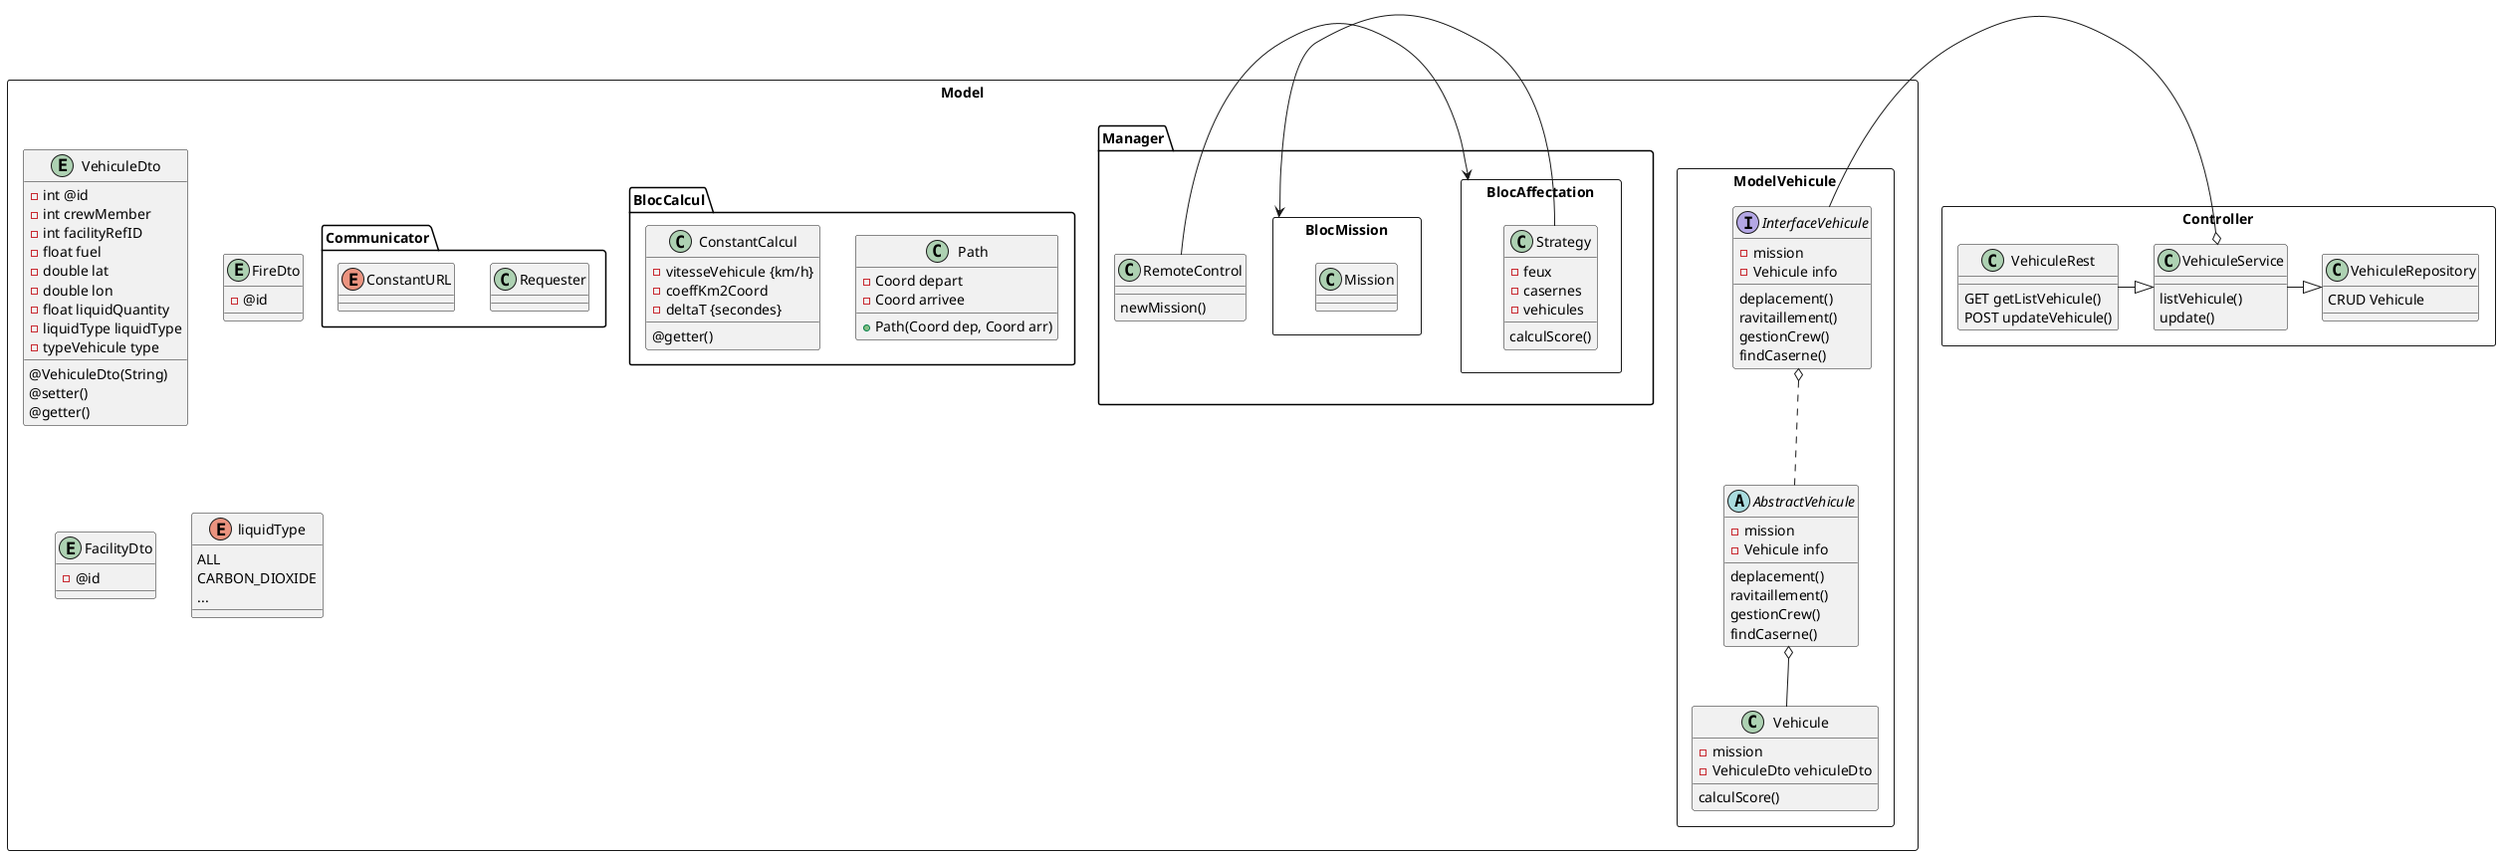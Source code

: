 @startuml

package Model <<Rectangle>> {
    entity VehiculeDto {
      - int @id
      - int crewMember
      - int facilityRefID
      - float fuel
      - double lat
      - double lon
      - float liquidQuantity
      - liquidType liquidType
      - typeVehicule type

        @VehiculeDto(String)
      @setter()
      @getter()
    }

    entity FireDto {
        - @id
    }
    entity FacilityDto {
        - @id
    }

    enum liquidType {
        ALL
        CARBON_DIOXIDE
        ...
    }

    package ModelVehicule <<rectangle>> {
        interface InterfaceVehicule {
            - mission
            - Vehicule info
            deplacement()
            ravitaillement()
            gestionCrew()
            findCaserne()
        }

        abstract AbstractVehicule {
            - mission
            - Vehicule info
            deplacement()
            ravitaillement()
            gestionCrew()
            findCaserne()
        }

        class Vehicule {
            - mission
            - VehiculeDto vehiculeDto
            calculScore()
        }

        InterfaceVehicule o.. AbstractVehicule
        AbstractVehicule o-- Vehicule
    }

    package Manager <<Folder>> {

        class RemoteControl {
            newMission()
        }

        package BlocAffectation <<rectangle>> {
            class Strategy {
                - feux
                - casernes
                - vehicules
                calculScore()
            }
        }

        package BlocMission <<rectangle>> {
            class Mission {
            }
        }

        RemoteControl -> BlocAffectation
        Strategy -> BlocMission

    }

    package BlocCalcul <<Folder>> {
        class Path {
            - Coord depart
            - Coord arrivee
            + Path(Coord dep, Coord arr)
        }

        class ConstantCalcul {
            - vitesseVehicule {km/h}
            - coeffKm2Coord
            - deltaT {secondes}
            @getter()
        }
    }

    package Communicator <<Folder>> {

        class Requester {

        }

        enum ConstantURL {

        }

    }

}

package Controller <<Rectangle>> {

    class VehiculeRepository {
        CRUD Vehicule
    }

    class VehiculeService {
        listVehicule()
        update()
    }

    class VehiculeRest {
        GET getListVehicule()
        POST updateVehicule()
    }

    VehiculeRest -|> VehiculeService
    VehiculeService -|> VehiculeRepository

    VehiculeService o- InterfaceVehicule

}



@enduml